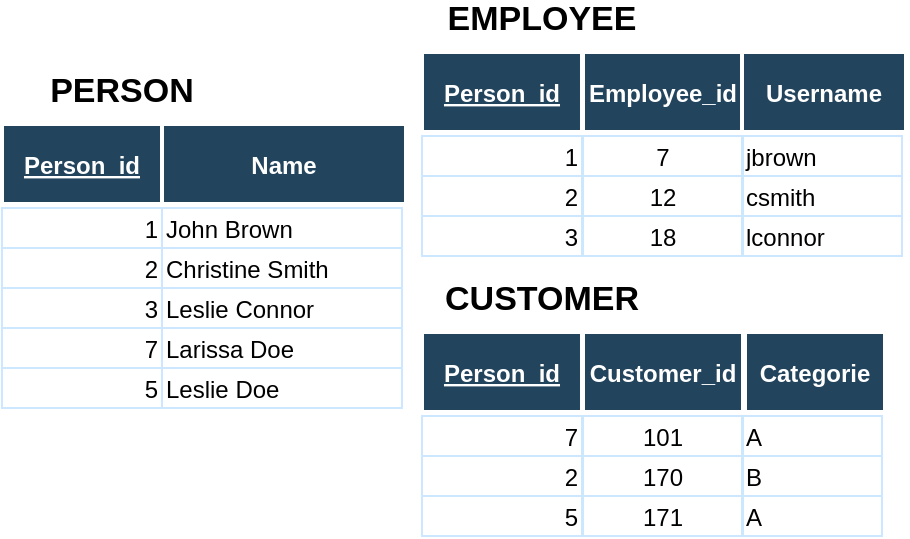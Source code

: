 <mxfile version="12.2.2" type="device" pages="1"><diagram name="Page-1" id="8378b5f6-a2b2-b727-a746-972ab9d02e00"><mxGraphModel dx="684" dy="377" grid="1" gridSize="10" guides="1" tooltips="1" connect="0" arrows="1" fold="1" page="1" pageScale="1.5" pageWidth="1169" pageHeight="827" background="#ffffff" math="0" shadow="0"><root><mxCell id="0"/><mxCell id="1" parent="0"/><mxCell id="mhiVVHJ8IdxQYgoJ9508-144" value="7" style="strokeColor=#CCE7FF;fillColor=none;" parent="1" vertex="1"><mxGeometry x="310.5" y="78" width="80.0" height="20" as="geometry"/></mxCell><mxCell id="mhiVVHJ8IdxQYgoJ9508-145" value="12" style="strokeColor=#CCE7FF;fillColor=none;" parent="1" vertex="1"><mxGeometry x="310.5" y="98.0" width="80.0" height="20" as="geometry"/></mxCell><mxCell id="mhiVVHJ8IdxQYgoJ9508-147" value="18" style="strokeColor=#CCE7FF;fillColor=none;" parent="1" vertex="1"><mxGeometry x="310.5" y="118.0" width="80.0" height="20" as="geometry"/></mxCell><mxCell id="mhiVVHJ8IdxQYgoJ9508-148" value="Employee_id" style="fillColor=#23445D;strokeColor=#FFFFFF;strokeWidth=2;fontColor=#FFFFFF;fontStyle=1" parent="1" vertex="1"><mxGeometry x="310.5" y="36.0" width="80.0" height="40.0" as="geometry"/></mxCell><mxCell id="mhiVVHJ8IdxQYgoJ9508-158" value="EMPLOYEE" style="text;html=1;strokeColor=none;fillColor=none;align=center;verticalAlign=middle;whiteSpace=wrap;rounded=0;strokeWidth=3;fontStyle=1;fontSize=17;" parent="1" vertex="1"><mxGeometry x="250" y="10" width="80" height="20" as="geometry"/></mxCell><mxCell id="0Bqzr0rob_NZP33wimhm-7" value="1" style="strokeColor=#CCE7FF;fillColor=none;align=right;" parent="1" vertex="1"><mxGeometry x="230" y="78" width="80.0" height="20" as="geometry"/></mxCell><mxCell id="0Bqzr0rob_NZP33wimhm-8" value="2" style="strokeColor=#CCE7FF;fillColor=none;align=right;" parent="1" vertex="1"><mxGeometry x="230" y="98.0" width="80.0" height="20" as="geometry"/></mxCell><mxCell id="0Bqzr0rob_NZP33wimhm-9" value="3" style="strokeColor=#CCE7FF;fillColor=none;align=right;" parent="1" vertex="1"><mxGeometry x="230" y="118.0" width="80.0" height="20" as="geometry"/></mxCell><mxCell id="0Bqzr0rob_NZP33wimhm-10" value="Person_id" style="fillColor=#23445D;strokeColor=#FFFFFF;strokeWidth=2;fontColor=#FFFFFF;fontStyle=5" parent="1" vertex="1"><mxGeometry x="230" y="36.0" width="80.0" height="40.0" as="geometry"/></mxCell><mxCell id="zMme3J5IjIN1MoRIbyw8-4" value="jbrown" style="align=left;strokeColor=#CCE7FF;fillColor=none;" vertex="1" parent="1"><mxGeometry x="390" y="78" width="80" height="20" as="geometry"/></mxCell><mxCell id="zMme3J5IjIN1MoRIbyw8-5" value="csmith" style="align=left;strokeColor=#CCE7FF;fillColor=none;" vertex="1" parent="1"><mxGeometry x="390" y="98" width="80" height="20" as="geometry"/></mxCell><mxCell id="zMme3J5IjIN1MoRIbyw8-6" value="lconnor" style="align=left;strokeColor=#CCE7FF;fillColor=none;" vertex="1" parent="1"><mxGeometry x="390" y="118" width="80" height="20" as="geometry"/></mxCell><mxCell id="zMme3J5IjIN1MoRIbyw8-7" value="Username" style="fillColor=#23445D;strokeColor=#FFFFFF;strokeWidth=2;fontColor=#FFFFFF;fontStyle=1" vertex="1" parent="1"><mxGeometry x="390" y="36" width="82" height="40" as="geometry"/></mxCell><mxCell id="zMme3J5IjIN1MoRIbyw8-14" value="101" style="strokeColor=#CCE7FF;fillColor=none;" vertex="1" parent="1"><mxGeometry x="310.5" y="218" width="80.0" height="20" as="geometry"/></mxCell><mxCell id="zMme3J5IjIN1MoRIbyw8-15" value="170" style="strokeColor=#CCE7FF;fillColor=none;" vertex="1" parent="1"><mxGeometry x="310.5" y="238.0" width="80.0" height="20" as="geometry"/></mxCell><mxCell id="zMme3J5IjIN1MoRIbyw8-16" value="171" style="strokeColor=#CCE7FF;fillColor=none;" vertex="1" parent="1"><mxGeometry x="310.5" y="258.0" width="80.0" height="20" as="geometry"/></mxCell><mxCell id="zMme3J5IjIN1MoRIbyw8-17" value="Customer_id" style="fillColor=#23445D;strokeColor=#FFFFFF;strokeWidth=2;fontColor=#FFFFFF;fontStyle=1" vertex="1" parent="1"><mxGeometry x="310.5" y="176.0" width="80.0" height="40.0" as="geometry"/></mxCell><mxCell id="zMme3J5IjIN1MoRIbyw8-18" value="CUSTOMER" style="text;html=1;strokeColor=none;fillColor=none;align=center;verticalAlign=middle;whiteSpace=wrap;rounded=0;strokeWidth=3;fontStyle=1;fontSize=17;" vertex="1" parent="1"><mxGeometry x="250" y="150" width="80" height="20" as="geometry"/></mxCell><mxCell id="zMme3J5IjIN1MoRIbyw8-19" value="7" style="strokeColor=#CCE7FF;fillColor=none;align=right;" vertex="1" parent="1"><mxGeometry x="230" y="218" width="80.0" height="20" as="geometry"/></mxCell><mxCell id="zMme3J5IjIN1MoRIbyw8-20" value="2" style="strokeColor=#CCE7FF;fillColor=none;align=right;" vertex="1" parent="1"><mxGeometry x="230" y="238.0" width="80.0" height="20" as="geometry"/></mxCell><mxCell id="zMme3J5IjIN1MoRIbyw8-21" value="5" style="strokeColor=#CCE7FF;fillColor=none;align=right;" vertex="1" parent="1"><mxGeometry x="230" y="258.0" width="80.0" height="20" as="geometry"/></mxCell><mxCell id="zMme3J5IjIN1MoRIbyw8-22" value="Person_id" style="fillColor=#23445D;strokeColor=#FFFFFF;strokeWidth=2;fontColor=#FFFFFF;fontStyle=5" vertex="1" parent="1"><mxGeometry x="230" y="176.0" width="80.0" height="40.0" as="geometry"/></mxCell><mxCell id="zMme3J5IjIN1MoRIbyw8-23" value="A" style="align=left;strokeColor=#CCE7FF;fillColor=none;" vertex="1" parent="1"><mxGeometry x="390" y="218" width="70" height="20" as="geometry"/></mxCell><mxCell id="zMme3J5IjIN1MoRIbyw8-24" value="B" style="align=left;strokeColor=#CCE7FF;fillColor=none;" vertex="1" parent="1"><mxGeometry x="390" y="238" width="70" height="20" as="geometry"/></mxCell><mxCell id="zMme3J5IjIN1MoRIbyw8-25" value="A" style="align=left;strokeColor=#CCE7FF;fillColor=none;" vertex="1" parent="1"><mxGeometry x="390" y="258" width="70" height="20" as="geometry"/></mxCell><mxCell id="zMme3J5IjIN1MoRIbyw8-26" value="Categorie" style="fillColor=#23445D;strokeColor=#FFFFFF;strokeWidth=2;fontColor=#FFFFFF;fontStyle=1" vertex="1" parent="1"><mxGeometry x="391.5" y="176" width="70" height="40" as="geometry"/></mxCell><mxCell id="zMme3J5IjIN1MoRIbyw8-27" value="John Brown" style="align=left;strokeColor=#CCE7FF;fillColor=none;" vertex="1" parent="1"><mxGeometry x="100" y="114" width="120" height="20" as="geometry"/></mxCell><mxCell id="zMme3J5IjIN1MoRIbyw8-28" value="Christine Smith" style="align=left;strokeColor=#CCE7FF;fillColor=none;" vertex="1" parent="1"><mxGeometry x="100" y="134" width="120" height="20" as="geometry"/></mxCell><mxCell id="zMme3J5IjIN1MoRIbyw8-29" value="Leslie Connor" style="align=left;strokeColor=#CCE7FF;fillColor=none;" vertex="1" parent="1"><mxGeometry x="100" y="154" width="120" height="20" as="geometry"/></mxCell><mxCell id="zMme3J5IjIN1MoRIbyw8-30" value="Name" style="fillColor=#23445D;strokeColor=#FFFFFF;strokeWidth=2;fontColor=#FFFFFF;fontStyle=1" vertex="1" parent="1"><mxGeometry x="100" y="72" width="122" height="40" as="geometry"/></mxCell><mxCell id="zMme3J5IjIN1MoRIbyw8-35" value="PERSON" style="text;html=1;strokeColor=none;fillColor=none;align=center;verticalAlign=middle;whiteSpace=wrap;rounded=0;strokeWidth=3;fontStyle=1;fontSize=17;" vertex="1" parent="1"><mxGeometry x="40" y="46" width="80" height="20" as="geometry"/></mxCell><mxCell id="zMme3J5IjIN1MoRIbyw8-36" value="1" style="strokeColor=#CCE7FF;fillColor=none;align=right;" vertex="1" parent="1"><mxGeometry x="20" y="114" width="80.0" height="20" as="geometry"/></mxCell><mxCell id="zMme3J5IjIN1MoRIbyw8-37" value="2" style="strokeColor=#CCE7FF;fillColor=none;align=right;" vertex="1" parent="1"><mxGeometry x="20" y="134.0" width="80.0" height="20" as="geometry"/></mxCell><mxCell id="zMme3J5IjIN1MoRIbyw8-38" value="3" style="strokeColor=#CCE7FF;fillColor=none;align=right;" vertex="1" parent="1"><mxGeometry x="20" y="154.0" width="80.0" height="20" as="geometry"/></mxCell><mxCell id="zMme3J5IjIN1MoRIbyw8-39" value="Person_id" style="fillColor=#23445D;strokeColor=#FFFFFF;strokeWidth=2;fontColor=#FFFFFF;fontStyle=5" vertex="1" parent="1"><mxGeometry x="20" y="72.0" width="80.0" height="40.0" as="geometry"/></mxCell><mxCell id="zMme3J5IjIN1MoRIbyw8-44" value="Larissa Doe" style="align=left;strokeColor=#CCE7FF;fillColor=none;" vertex="1" parent="1"><mxGeometry x="100" y="174" width="120" height="20" as="geometry"/></mxCell><mxCell id="zMme3J5IjIN1MoRIbyw8-45" value="Leslie Doe" style="align=left;strokeColor=#CCE7FF;fillColor=none;" vertex="1" parent="1"><mxGeometry x="100" y="194" width="120" height="20" as="geometry"/></mxCell><mxCell id="zMme3J5IjIN1MoRIbyw8-46" value="7" style="strokeColor=#CCE7FF;fillColor=none;align=right;" vertex="1" parent="1"><mxGeometry x="20" y="174.0" width="80.0" height="20" as="geometry"/></mxCell><mxCell id="zMme3J5IjIN1MoRIbyw8-47" value="5" style="strokeColor=#CCE7FF;fillColor=none;align=right;" vertex="1" parent="1"><mxGeometry x="20" y="194.0" width="80.0" height="20" as="geometry"/></mxCell></root></mxGraphModel></diagram></mxfile>